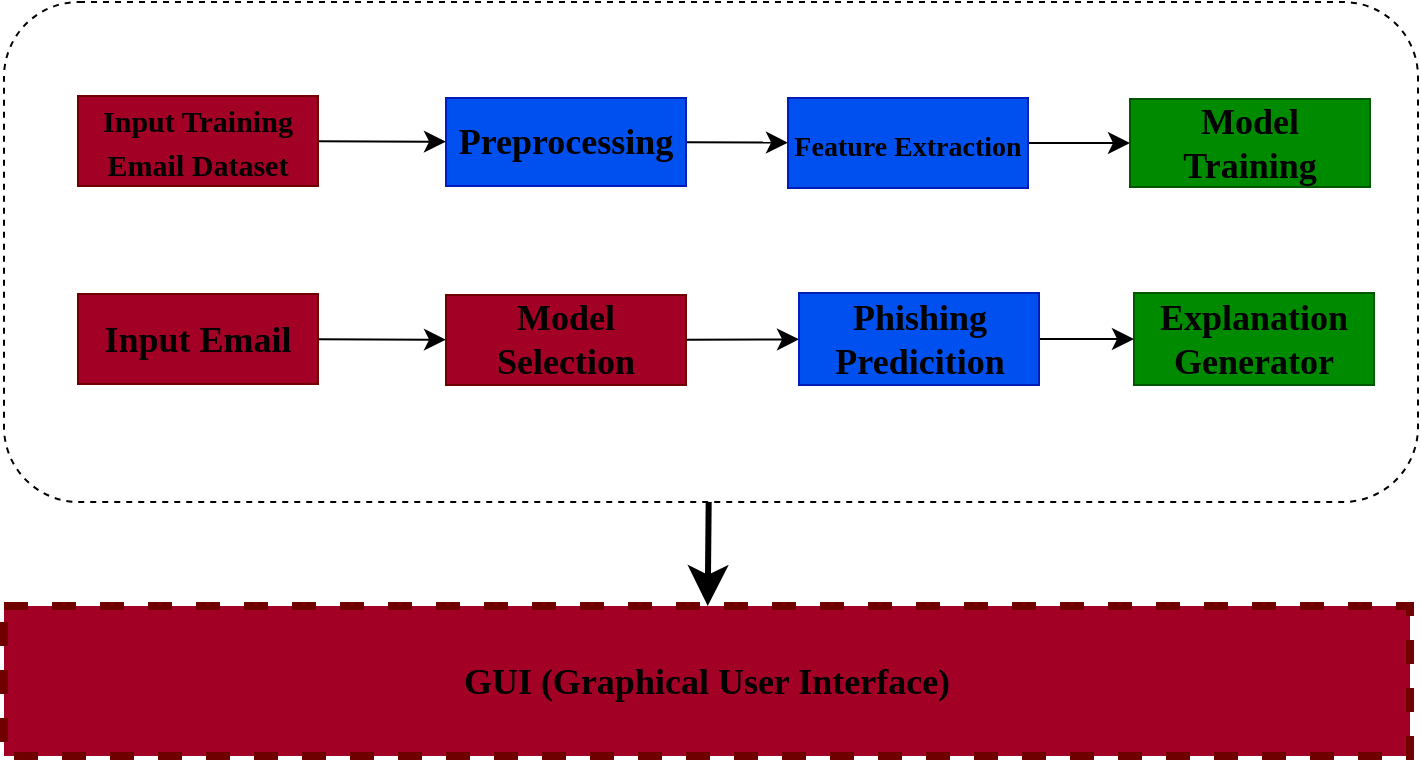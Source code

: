 <mxfile version="27.1.6">
  <diagram name="Page-1" id="Y6K9j1ctUdVInWEM7F2u">
    <mxGraphModel dx="2386" dy="882" grid="0" gridSize="10" guides="1" tooltips="1" connect="1" arrows="1" fold="1" page="0" pageScale="1" pageWidth="850" pageHeight="1100" math="0" shadow="0">
      <root>
        <mxCell id="0" />
        <mxCell id="1" parent="0" />
        <mxCell id="gDDBK1o_f6i5dG6b9Dkd-7" value="" style="edgeStyle=none;curved=1;rounded=0;orthogonalLoop=1;jettySize=auto;html=1;fontSize=12;startSize=8;endSize=8;" edge="1" parent="1" source="gDDBK1o_f6i5dG6b9Dkd-1" target="gDDBK1o_f6i5dG6b9Dkd-2">
          <mxGeometry relative="1" as="geometry" />
        </mxCell>
        <mxCell id="gDDBK1o_f6i5dG6b9Dkd-1" value="&lt;h2&gt;&lt;font style=&quot;color: light-dark(rgb(0, 0, 0), rgb(255, 255, 255)); font-size: 15px;&quot; face=&quot;Times New Roman&quot;&gt;Input Training Email Dataset&lt;/font&gt;&lt;/h2&gt;" style="rounded=0;whiteSpace=wrap;html=1;fillColor=light-dark(#A20025,#CC0000);fontColor=#ffffff;strokeColor=#6F0000;" vertex="1" parent="1">
          <mxGeometry x="-1375" y="43" width="120" height="45" as="geometry" />
        </mxCell>
        <mxCell id="gDDBK1o_f6i5dG6b9Dkd-8" value="" style="edgeStyle=none;curved=1;rounded=0;orthogonalLoop=1;jettySize=auto;html=1;fontSize=12;startSize=8;endSize=8;" edge="1" parent="1" source="gDDBK1o_f6i5dG6b9Dkd-2" target="gDDBK1o_f6i5dG6b9Dkd-3">
          <mxGeometry relative="1" as="geometry" />
        </mxCell>
        <mxCell id="gDDBK1o_f6i5dG6b9Dkd-2" value="&lt;h2&gt;&lt;font style=&quot;color: light-dark(rgb(0, 0, 0), rgb(255, 255, 255));&quot; face=&quot;Times New Roman&quot;&gt;Preprocessing&lt;/font&gt;&lt;/h2&gt;" style="rounded=0;whiteSpace=wrap;html=1;fillColor=#0050ef;fontColor=#ffffff;strokeColor=#001DBC;" vertex="1" parent="1">
          <mxGeometry x="-1191" y="44" width="120" height="44" as="geometry" />
        </mxCell>
        <mxCell id="gDDBK1o_f6i5dG6b9Dkd-17" value="" style="edgeStyle=none;curved=1;rounded=0;orthogonalLoop=1;jettySize=auto;html=1;fontSize=12;startSize=8;endSize=8;" edge="1" parent="1" source="gDDBK1o_f6i5dG6b9Dkd-3" target="gDDBK1o_f6i5dG6b9Dkd-4">
          <mxGeometry relative="1" as="geometry" />
        </mxCell>
        <mxCell id="gDDBK1o_f6i5dG6b9Dkd-3" value="&lt;h2&gt;&lt;font style=&quot;color: light-dark(rgb(0, 0, 0), rgb(255, 255, 255)); font-size: 14px;&quot; face=&quot;Times New Roman&quot;&gt;Feature Extraction&lt;/font&gt;&lt;/h2&gt;" style="rounded=0;whiteSpace=wrap;html=1;fillColor=#0050ef;fontColor=#ffffff;strokeColor=#001DBC;" vertex="1" parent="1">
          <mxGeometry x="-1020" y="44" width="120" height="45" as="geometry" />
        </mxCell>
        <mxCell id="gDDBK1o_f6i5dG6b9Dkd-4" value="&lt;h2&gt;&lt;font style=&quot;color: light-dark(rgb(0, 0, 0), rgb(255, 255, 255));&quot; face=&quot;Times New Roman&quot;&gt;Model Training&lt;/font&gt;&lt;/h2&gt;" style="rounded=0;whiteSpace=wrap;html=1;fillColor=#008a00;fontColor=#ffffff;strokeColor=#005700;" vertex="1" parent="1">
          <mxGeometry x="-849" y="44.5" width="120" height="44" as="geometry" />
        </mxCell>
        <mxCell id="gDDBK1o_f6i5dG6b9Dkd-5" value="&lt;h2&gt;&lt;font style=&quot;color: light-dark(rgb(0, 0, 0), rgb(255, 255, 255));&quot; face=&quot;Times New Roman&quot;&gt;Explanation Generator&lt;/font&gt;&lt;/h2&gt;" style="rounded=0;whiteSpace=wrap;html=1;fillColor=#008a00;fontColor=#ffffff;strokeColor=#005700;" vertex="1" parent="1">
          <mxGeometry x="-847" y="141.5" width="120" height="46" as="geometry" />
        </mxCell>
        <mxCell id="gDDBK1o_f6i5dG6b9Dkd-6" value="&lt;h2&gt;&lt;font style=&quot;color: light-dark(rgb(0, 0, 0), rgb(255, 255, 255));&quot; face=&quot;Times New Roman&quot;&gt;GUI (Graphical User Interface)&lt;/font&gt;&lt;/h2&gt;" style="rounded=0;whiteSpace=wrap;html=1;fillColor=light-dark(#A20025,#CCCC00);fontColor=#ffffff;strokeColor=light-dark(#6F0000,#FFFFFF);dashed=1;strokeWidth=4;" vertex="1" parent="1">
          <mxGeometry x="-1412" y="298" width="703" height="75" as="geometry" />
        </mxCell>
        <mxCell id="gDDBK1o_f6i5dG6b9Dkd-19" value="" style="edgeStyle=none;curved=1;rounded=0;orthogonalLoop=1;jettySize=auto;html=1;fontSize=12;startSize=8;endSize=8;" edge="1" parent="1" source="gDDBK1o_f6i5dG6b9Dkd-14" target="gDDBK1o_f6i5dG6b9Dkd-15">
          <mxGeometry relative="1" as="geometry" />
        </mxCell>
        <mxCell id="gDDBK1o_f6i5dG6b9Dkd-14" value="&lt;h2&gt;&lt;font style=&quot;color: light-dark(rgb(0, 0, 0), rgb(255, 255, 255));&quot; face=&quot;Times New Roman&quot;&gt;Input Email&lt;/font&gt;&lt;/h2&gt;" style="rounded=0;whiteSpace=wrap;html=1;fillColor=light-dark(#A20025,#CC0000);fontColor=#ffffff;strokeColor=#6F0000;" vertex="1" parent="1">
          <mxGeometry x="-1375" y="142" width="120" height="45" as="geometry" />
        </mxCell>
        <mxCell id="gDDBK1o_f6i5dG6b9Dkd-20" value="" style="edgeStyle=none;curved=1;rounded=0;orthogonalLoop=1;jettySize=auto;html=1;fontSize=12;startSize=8;endSize=8;" edge="1" parent="1" source="gDDBK1o_f6i5dG6b9Dkd-15" target="gDDBK1o_f6i5dG6b9Dkd-18">
          <mxGeometry relative="1" as="geometry" />
        </mxCell>
        <mxCell id="gDDBK1o_f6i5dG6b9Dkd-15" value="&lt;h2&gt;&lt;font style=&quot;color: light-dark(rgb(0, 0, 0), rgb(255, 255, 255));&quot; face=&quot;Times New Roman&quot;&gt;Model Selection&lt;/font&gt;&lt;/h2&gt;" style="rounded=0;whiteSpace=wrap;html=1;fillColor=light-dark(#A20025,#CC0000);fontColor=#ffffff;strokeColor=#6F0000;" vertex="1" parent="1">
          <mxGeometry x="-1191" y="142.5" width="120" height="45" as="geometry" />
        </mxCell>
        <mxCell id="gDDBK1o_f6i5dG6b9Dkd-21" value="" style="edgeStyle=none;curved=1;rounded=0;orthogonalLoop=1;jettySize=auto;html=1;fontSize=12;startSize=8;endSize=8;" edge="1" parent="1" source="gDDBK1o_f6i5dG6b9Dkd-18" target="gDDBK1o_f6i5dG6b9Dkd-5">
          <mxGeometry relative="1" as="geometry" />
        </mxCell>
        <mxCell id="gDDBK1o_f6i5dG6b9Dkd-18" value="&lt;h2&gt;&lt;font style=&quot;color: light-dark(rgb(0, 0, 0), rgb(255, 255, 255));&quot; face=&quot;Times New Roman&quot;&gt;Phishing Predicition&lt;/font&gt;&lt;/h2&gt;" style="rounded=0;whiteSpace=wrap;html=1;fillColor=#0050ef;fontColor=#ffffff;strokeColor=#001DBC;" vertex="1" parent="1">
          <mxGeometry x="-1014.5" y="141.5" width="120" height="46" as="geometry" />
        </mxCell>
        <mxCell id="gDDBK1o_f6i5dG6b9Dkd-24" value="" style="edgeStyle=none;curved=1;rounded=0;orthogonalLoop=1;jettySize=auto;html=1;fontSize=12;startSize=18;endSize=11;strokeWidth=3;" edge="1" parent="1" source="gDDBK1o_f6i5dG6b9Dkd-23" target="gDDBK1o_f6i5dG6b9Dkd-6">
          <mxGeometry relative="1" as="geometry" />
        </mxCell>
        <mxCell id="gDDBK1o_f6i5dG6b9Dkd-23" value="" style="rounded=1;whiteSpace=wrap;html=1;dashed=1;fillColor=none;" vertex="1" parent="1">
          <mxGeometry x="-1412" y="-4" width="707" height="250" as="geometry" />
        </mxCell>
      </root>
    </mxGraphModel>
  </diagram>
</mxfile>
